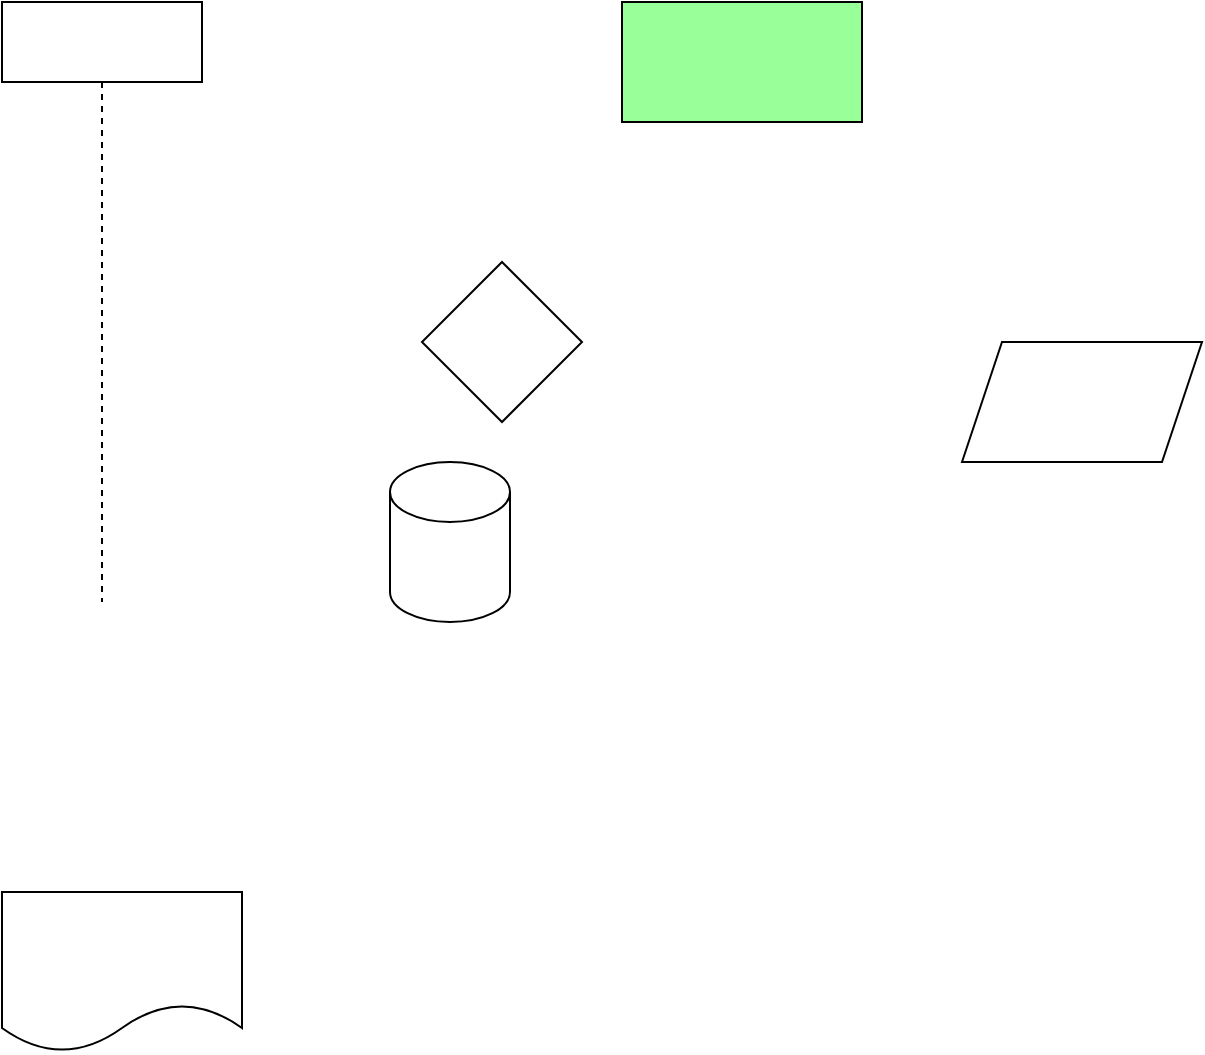 <mxfile version="21.3.8" type="github">
  <diagram name="第 1 页" id="fDnLImFCPlmlRplgPAzp">
    <mxGraphModel dx="1434" dy="746" grid="1" gridSize="10" guides="1" tooltips="1" connect="1" arrows="1" fold="1" page="1" pageScale="1" pageWidth="827" pageHeight="1169" math="0" shadow="0">
      <root>
        <mxCell id="0" />
        <mxCell id="1" parent="0" />
        <mxCell id="fZiapAfmPnxXIFM41unG-1" value="" style="shape=umlLifeline;perimeter=lifelinePerimeter;whiteSpace=wrap;html=1;container=1;dropTarget=0;collapsible=0;recursiveResize=0;outlineConnect=0;portConstraint=eastwest;newEdgeStyle={&quot;edgeStyle&quot;:&quot;elbowEdgeStyle&quot;,&quot;elbow&quot;:&quot;vertical&quot;,&quot;curved&quot;:0,&quot;rounded&quot;:0};" parent="1" vertex="1">
          <mxGeometry x="160" y="100" width="100" height="300" as="geometry" />
        </mxCell>
        <mxCell id="fZiapAfmPnxXIFM41unG-2" value="" style="rounded=0;whiteSpace=wrap;html=1;fillColor=#99FF99;" parent="1" vertex="1">
          <mxGeometry x="470" y="100" width="120" height="60" as="geometry" />
        </mxCell>
        <mxCell id="fZiapAfmPnxXIFM41unG-3" value="" style="rhombus;whiteSpace=wrap;html=1;" parent="1" vertex="1">
          <mxGeometry x="370" y="230" width="80" height="80" as="geometry" />
        </mxCell>
        <mxCell id="fZiapAfmPnxXIFM41unG-4" value="" style="shape=parallelogram;perimeter=parallelogramPerimeter;whiteSpace=wrap;html=1;fixedSize=1;" parent="1" vertex="1">
          <mxGeometry x="640" y="270" width="120" height="60" as="geometry" />
        </mxCell>
        <mxCell id="zwIXTsr-thfidSRa1g5Z-1" value="" style="shape=cylinder3;whiteSpace=wrap;html=1;boundedLbl=1;backgroundOutline=1;size=15;" vertex="1" parent="1">
          <mxGeometry x="354" y="330" width="60" height="80" as="geometry" />
        </mxCell>
        <mxCell id="zwIXTsr-thfidSRa1g5Z-2" value="" style="shape=document;whiteSpace=wrap;html=1;boundedLbl=1;" vertex="1" parent="1">
          <mxGeometry x="160" y="545" width="120" height="80" as="geometry" />
        </mxCell>
      </root>
    </mxGraphModel>
  </diagram>
</mxfile>
